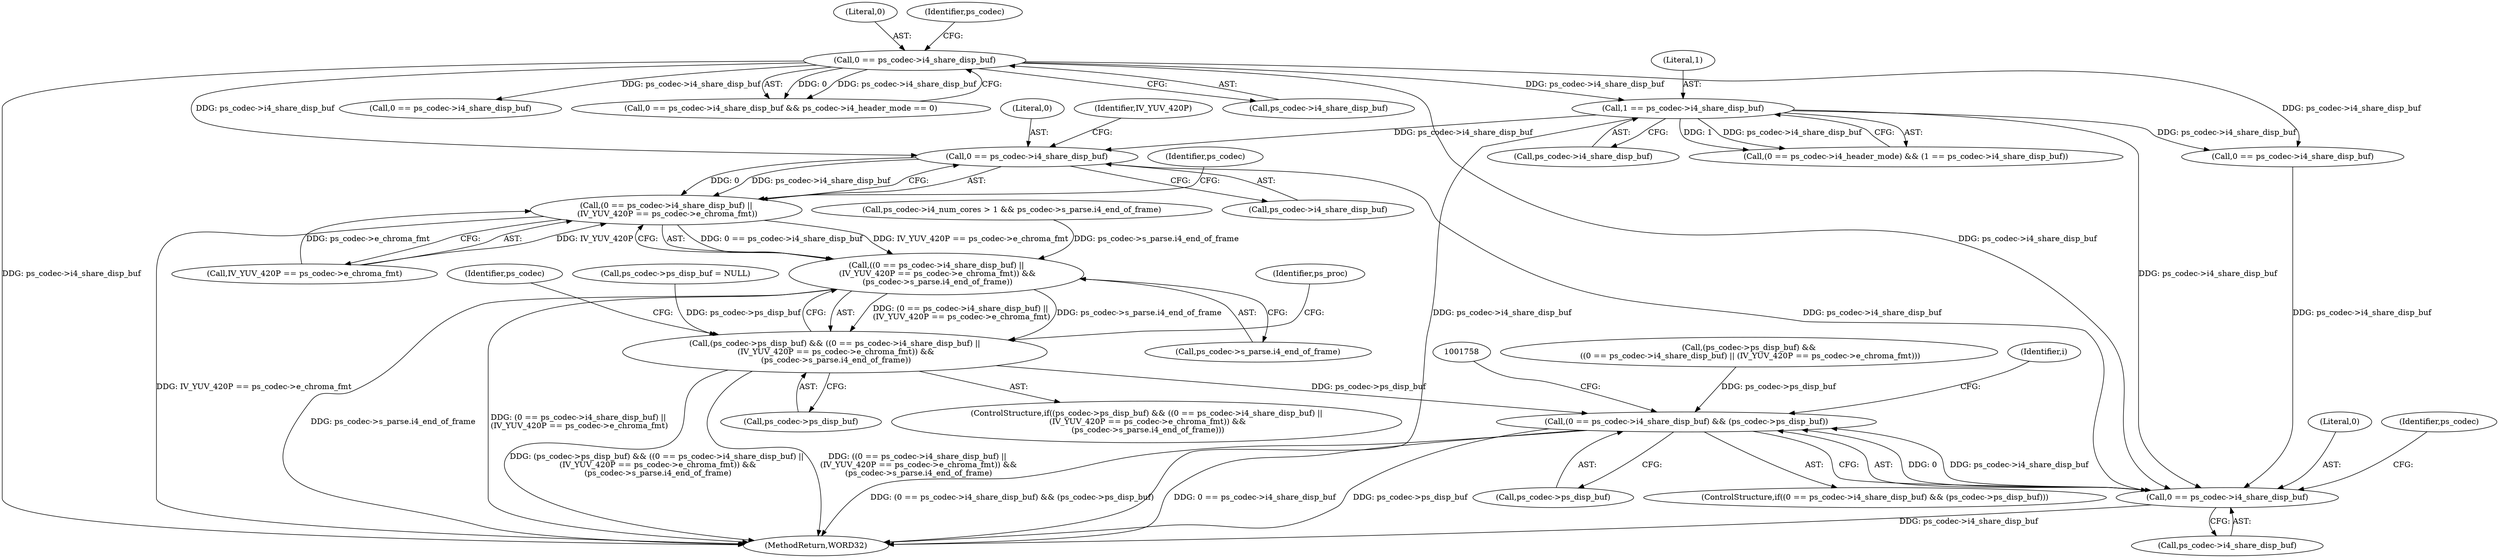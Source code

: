 digraph "0_Android_a33f6725d7e9f92330f995ce2dcf4faa33f6433f@pointer" {
"1001570" [label="(Call,0 == ps_codec->i4_share_disp_buf)"];
"1000694" [label="(Call,1 == ps_codec->i4_share_disp_buf)"];
"1000353" [label="(Call,0 == ps_codec->i4_share_disp_buf)"];
"1001569" [label="(Call,(0 == ps_codec->i4_share_disp_buf) ||\n (IV_YUV_420P == ps_codec->e_chroma_fmt))"];
"1001568" [label="(Call,((0 == ps_codec->i4_share_disp_buf) ||\n (IV_YUV_420P == ps_codec->e_chroma_fmt)) &&\n (ps_codec->s_parse.i4_end_of_frame))"];
"1001564" [label="(Call,(ps_codec->ps_disp_buf) && ((0 == ps_codec->i4_share_disp_buf) ||\n (IV_YUV_420P == ps_codec->e_chroma_fmt)) &&\n (ps_codec->s_parse.i4_end_of_frame))"];
"1001747" [label="(Call,(0 == ps_codec->i4_share_disp_buf) && (ps_codec->ps_disp_buf))"];
"1001748" [label="(Call,0 == ps_codec->i4_share_disp_buf)"];
"1000688" [label="(Call,(0 == ps_codec->i4_header_mode) && (1 == ps_codec->i4_share_disp_buf))"];
"1001564" [label="(Call,(ps_codec->ps_disp_buf) && ((0 == ps_codec->i4_share_disp_buf) ||\n (IV_YUV_420P == ps_codec->e_chroma_fmt)) &&\n (ps_codec->s_parse.i4_end_of_frame))"];
"1001753" [label="(Call,ps_codec->ps_disp_buf)"];
"1001749" [label="(Literal,0)"];
"1001588" [label="(Identifier,ps_proc)"];
"1001571" [label="(Literal,0)"];
"1000694" [label="(Call,1 == ps_codec->i4_share_disp_buf)"];
"1000354" [label="(Literal,0)"];
"1000360" [label="(Identifier,ps_codec)"];
"1001754" [label="(Identifier,ps_codec)"];
"1001569" [label="(Call,(0 == ps_codec->i4_share_disp_buf) ||\n (IV_YUV_420P == ps_codec->e_chroma_fmt))"];
"1001568" [label="(Call,((0 == ps_codec->i4_share_disp_buf) ||\n (IV_YUV_420P == ps_codec->e_chroma_fmt)) &&\n (ps_codec->s_parse.i4_end_of_frame))"];
"1001570" [label="(Call,0 == ps_codec->i4_share_disp_buf)"];
"1001565" [label="(Call,ps_codec->ps_disp_buf)"];
"1001285" [label="(Call,(ps_codec->ps_disp_buf) &&\n ((0 == ps_codec->i4_share_disp_buf) || (IV_YUV_420P == ps_codec->e_chroma_fmt)))"];
"1001576" [label="(Identifier,IV_YUV_420P)"];
"1001750" [label="(Call,ps_codec->i4_share_disp_buf)"];
"1001747" [label="(Call,(0 == ps_codec->i4_share_disp_buf) && (ps_codec->ps_disp_buf))"];
"1001746" [label="(ControlStructure,if((0 == ps_codec->i4_share_disp_buf) && (ps_codec->ps_disp_buf)))"];
"1001572" [label="(Call,ps_codec->i4_share_disp_buf)"];
"1001563" [label="(ControlStructure,if((ps_codec->ps_disp_buf) && ((0 == ps_codec->i4_share_disp_buf) ||\n (IV_YUV_420P == ps_codec->e_chroma_fmt)) &&\n (ps_codec->s_parse.i4_end_of_frame)))"];
"1001906" [label="(MethodReturn,WORD32)"];
"1000696" [label="(Call,ps_codec->i4_share_disp_buf)"];
"1001683" [label="(Identifier,ps_codec)"];
"1001580" [label="(Call,ps_codec->s_parse.i4_end_of_frame)"];
"1000513" [label="(Call,0 == ps_codec->i4_share_disp_buf)"];
"1001748" [label="(Call,0 == ps_codec->i4_share_disp_buf)"];
"1001582" [label="(Identifier,ps_codec)"];
"1000352" [label="(Call,0 == ps_codec->i4_share_disp_buf && ps_codec->i4_header_mode == 0)"];
"1001290" [label="(Call,0 == ps_codec->i4_share_disp_buf)"];
"1000355" [label="(Call,ps_codec->i4_share_disp_buf)"];
"1000353" [label="(Call,0 == ps_codec->i4_share_disp_buf)"];
"1001768" [label="(Identifier,i)"];
"1001259" [label="(Call,ps_codec->i4_num_cores > 1 && ps_codec->s_parse.i4_end_of_frame)"];
"1000768" [label="(Call,ps_codec->ps_disp_buf = NULL)"];
"1000695" [label="(Literal,1)"];
"1001575" [label="(Call,IV_YUV_420P == ps_codec->e_chroma_fmt)"];
"1001570" -> "1001569"  [label="AST: "];
"1001570" -> "1001572"  [label="CFG: "];
"1001571" -> "1001570"  [label="AST: "];
"1001572" -> "1001570"  [label="AST: "];
"1001576" -> "1001570"  [label="CFG: "];
"1001569" -> "1001570"  [label="CFG: "];
"1001570" -> "1001569"  [label="DDG: 0"];
"1001570" -> "1001569"  [label="DDG: ps_codec->i4_share_disp_buf"];
"1000694" -> "1001570"  [label="DDG: ps_codec->i4_share_disp_buf"];
"1000353" -> "1001570"  [label="DDG: ps_codec->i4_share_disp_buf"];
"1001570" -> "1001748"  [label="DDG: ps_codec->i4_share_disp_buf"];
"1000694" -> "1000688"  [label="AST: "];
"1000694" -> "1000696"  [label="CFG: "];
"1000695" -> "1000694"  [label="AST: "];
"1000696" -> "1000694"  [label="AST: "];
"1000688" -> "1000694"  [label="CFG: "];
"1000694" -> "1001906"  [label="DDG: ps_codec->i4_share_disp_buf"];
"1000694" -> "1000688"  [label="DDG: 1"];
"1000694" -> "1000688"  [label="DDG: ps_codec->i4_share_disp_buf"];
"1000353" -> "1000694"  [label="DDG: ps_codec->i4_share_disp_buf"];
"1000694" -> "1001290"  [label="DDG: ps_codec->i4_share_disp_buf"];
"1000694" -> "1001748"  [label="DDG: ps_codec->i4_share_disp_buf"];
"1000353" -> "1000352"  [label="AST: "];
"1000353" -> "1000355"  [label="CFG: "];
"1000354" -> "1000353"  [label="AST: "];
"1000355" -> "1000353"  [label="AST: "];
"1000360" -> "1000353"  [label="CFG: "];
"1000352" -> "1000353"  [label="CFG: "];
"1000353" -> "1001906"  [label="DDG: ps_codec->i4_share_disp_buf"];
"1000353" -> "1000352"  [label="DDG: 0"];
"1000353" -> "1000352"  [label="DDG: ps_codec->i4_share_disp_buf"];
"1000353" -> "1000513"  [label="DDG: ps_codec->i4_share_disp_buf"];
"1000353" -> "1001290"  [label="DDG: ps_codec->i4_share_disp_buf"];
"1000353" -> "1001748"  [label="DDG: ps_codec->i4_share_disp_buf"];
"1001569" -> "1001568"  [label="AST: "];
"1001569" -> "1001575"  [label="CFG: "];
"1001575" -> "1001569"  [label="AST: "];
"1001582" -> "1001569"  [label="CFG: "];
"1001568" -> "1001569"  [label="CFG: "];
"1001569" -> "1001906"  [label="DDG: IV_YUV_420P == ps_codec->e_chroma_fmt"];
"1001569" -> "1001568"  [label="DDG: 0 == ps_codec->i4_share_disp_buf"];
"1001569" -> "1001568"  [label="DDG: IV_YUV_420P == ps_codec->e_chroma_fmt"];
"1001575" -> "1001569"  [label="DDG: IV_YUV_420P"];
"1001575" -> "1001569"  [label="DDG: ps_codec->e_chroma_fmt"];
"1001568" -> "1001564"  [label="AST: "];
"1001568" -> "1001580"  [label="CFG: "];
"1001580" -> "1001568"  [label="AST: "];
"1001564" -> "1001568"  [label="CFG: "];
"1001568" -> "1001906"  [label="DDG: ps_codec->s_parse.i4_end_of_frame"];
"1001568" -> "1001906"  [label="DDG: (0 == ps_codec->i4_share_disp_buf) ||\n (IV_YUV_420P == ps_codec->e_chroma_fmt)"];
"1001568" -> "1001564"  [label="DDG: (0 == ps_codec->i4_share_disp_buf) ||\n (IV_YUV_420P == ps_codec->e_chroma_fmt)"];
"1001568" -> "1001564"  [label="DDG: ps_codec->s_parse.i4_end_of_frame"];
"1001259" -> "1001568"  [label="DDG: ps_codec->s_parse.i4_end_of_frame"];
"1001564" -> "1001563"  [label="AST: "];
"1001564" -> "1001565"  [label="CFG: "];
"1001565" -> "1001564"  [label="AST: "];
"1001588" -> "1001564"  [label="CFG: "];
"1001683" -> "1001564"  [label="CFG: "];
"1001564" -> "1001906"  [label="DDG: (ps_codec->ps_disp_buf) && ((0 == ps_codec->i4_share_disp_buf) ||\n (IV_YUV_420P == ps_codec->e_chroma_fmt)) &&\n (ps_codec->s_parse.i4_end_of_frame)"];
"1001564" -> "1001906"  [label="DDG: ((0 == ps_codec->i4_share_disp_buf) ||\n (IV_YUV_420P == ps_codec->e_chroma_fmt)) &&\n (ps_codec->s_parse.i4_end_of_frame)"];
"1000768" -> "1001564"  [label="DDG: ps_codec->ps_disp_buf"];
"1001564" -> "1001747"  [label="DDG: ps_codec->ps_disp_buf"];
"1001747" -> "1001746"  [label="AST: "];
"1001747" -> "1001748"  [label="CFG: "];
"1001747" -> "1001753"  [label="CFG: "];
"1001748" -> "1001747"  [label="AST: "];
"1001753" -> "1001747"  [label="AST: "];
"1001758" -> "1001747"  [label="CFG: "];
"1001768" -> "1001747"  [label="CFG: "];
"1001747" -> "1001906"  [label="DDG: (0 == ps_codec->i4_share_disp_buf) && (ps_codec->ps_disp_buf)"];
"1001747" -> "1001906"  [label="DDG: 0 == ps_codec->i4_share_disp_buf"];
"1001747" -> "1001906"  [label="DDG: ps_codec->ps_disp_buf"];
"1001748" -> "1001747"  [label="DDG: 0"];
"1001748" -> "1001747"  [label="DDG: ps_codec->i4_share_disp_buf"];
"1001285" -> "1001747"  [label="DDG: ps_codec->ps_disp_buf"];
"1001748" -> "1001750"  [label="CFG: "];
"1001749" -> "1001748"  [label="AST: "];
"1001750" -> "1001748"  [label="AST: "];
"1001754" -> "1001748"  [label="CFG: "];
"1001748" -> "1001906"  [label="DDG: ps_codec->i4_share_disp_buf"];
"1001290" -> "1001748"  [label="DDG: ps_codec->i4_share_disp_buf"];
}
